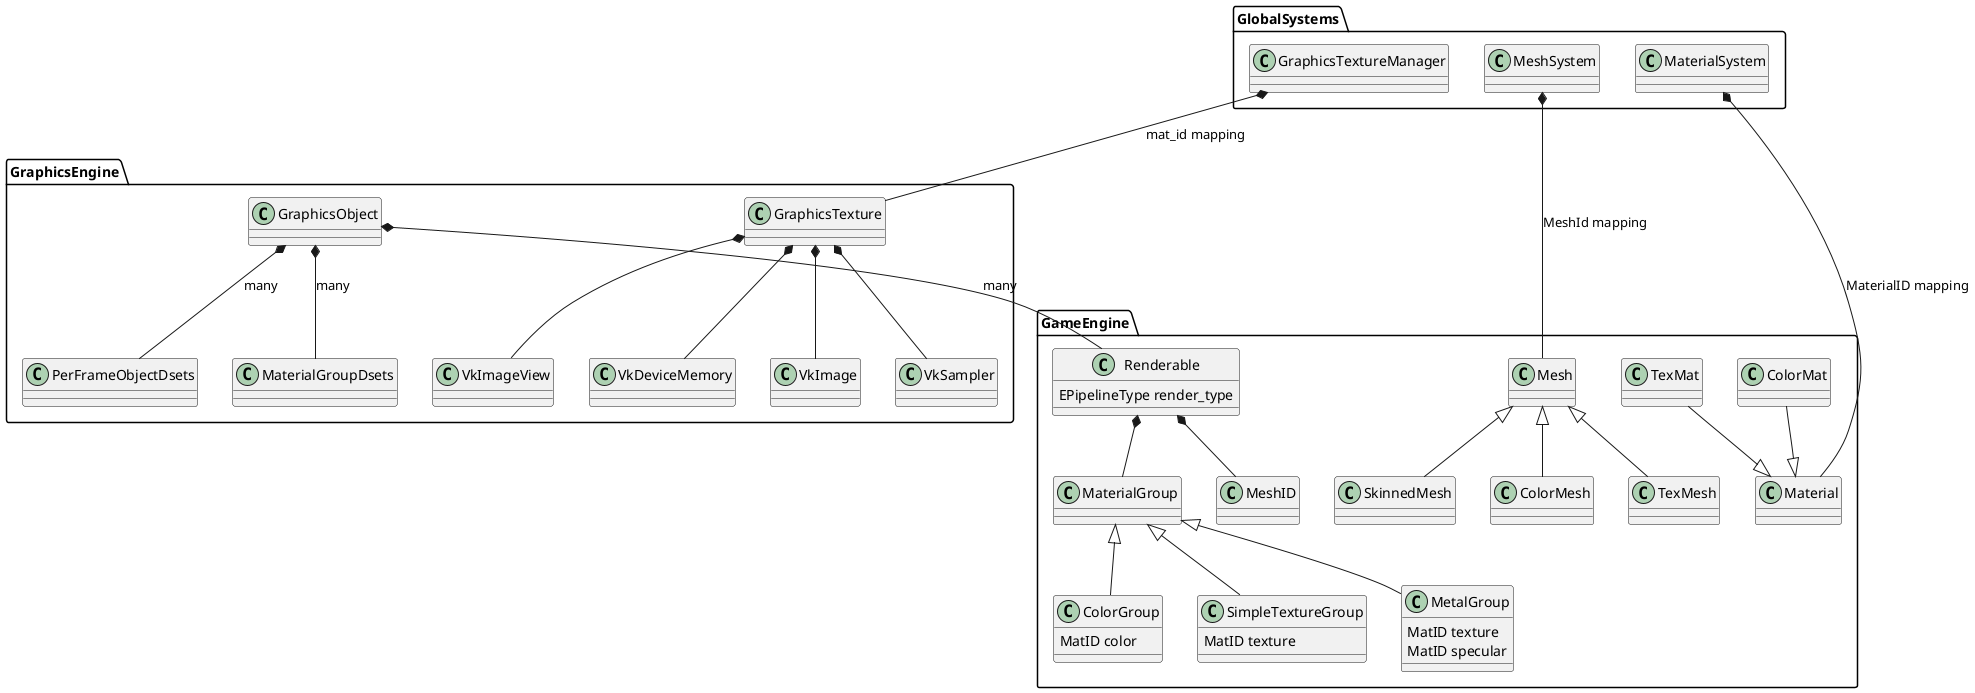 @startuml renderable

package GlobalSystems
{
	class GraphicsTextureManager
	class MaterialSystem
	class MeshSystem
}

package GameEngine
{
	class Material

	ColorMat--|>Material
	TexMat--|>Material

	class ColorGroup
	{
		MatID color
	}

	class SimpleTextureGroup
	{
		MatID texture
	}

	class MetalGroup
	{
		MatID texture
		MatID specular
	}

	MaterialGroup<|--ColorGroup
	MaterialGroup<|--SimpleTextureGroup
	MaterialGroup<|--MetalGroup

	class Renderable
	{
		EPipelineType render_type
	}

	Renderable*--MaterialGroup
	Renderable*--MeshID

	Mesh<|--ColorMesh
	Mesh<|--TexMesh
	Mesh<|--SkinnedMesh

	MeshSystem *-- Mesh: MeshId mapping
	MaterialSystem *-- Material: MaterialID mapping
}

package GraphicsEngine
{
	GraphicsTexture*--VkImage
	GraphicsTexture*--VkSampler
	GraphicsTexture*--VkImageView
	GraphicsTexture*--VkDeviceMemory

	GraphicsObject *-- Renderable: many
	GraphicsObject *-- PerFrameObjectDsets: many
	GraphicsObject *-- MaterialGroupDsets: many

	GraphicsTextureManager *-- GraphicsTexture: mat_id mapping
}

@enduml